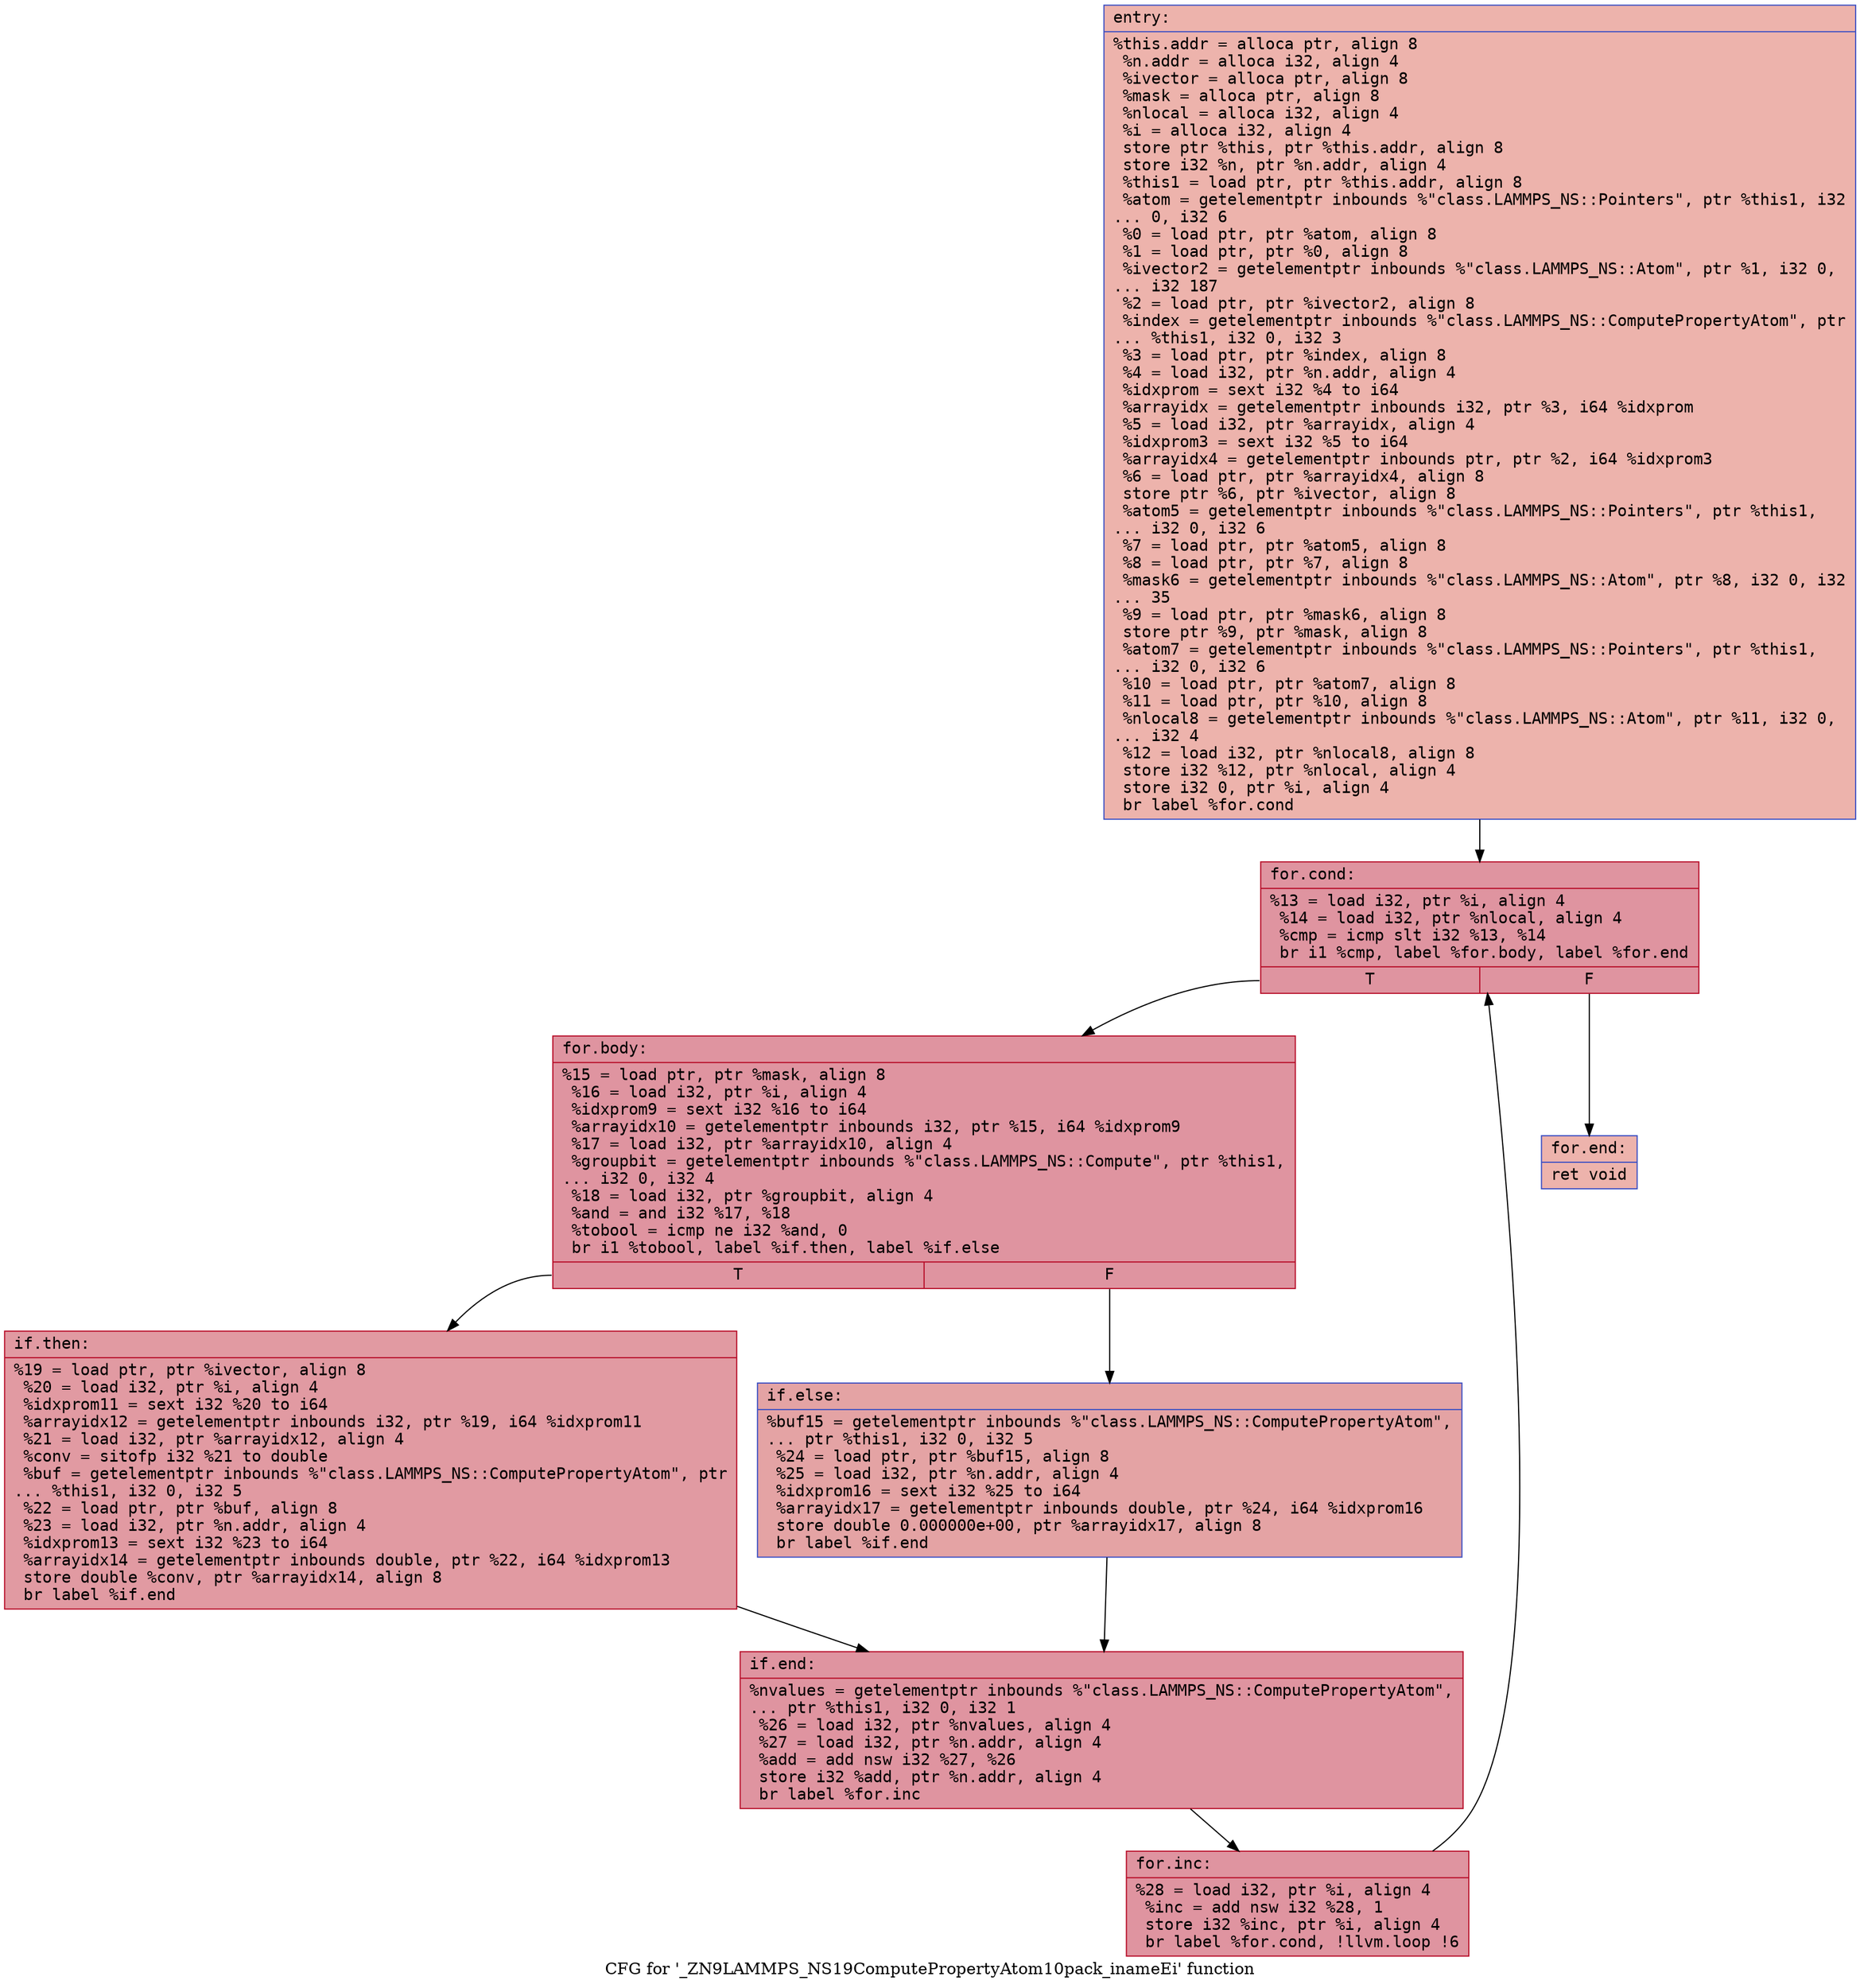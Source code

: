digraph "CFG for '_ZN9LAMMPS_NS19ComputePropertyAtom10pack_inameEi' function" {
	label="CFG for '_ZN9LAMMPS_NS19ComputePropertyAtom10pack_inameEi' function";

	Node0x55e557d3bc90 [shape=record,color="#3d50c3ff", style=filled, fillcolor="#d6524470" fontname="Courier",label="{entry:\l|  %this.addr = alloca ptr, align 8\l  %n.addr = alloca i32, align 4\l  %ivector = alloca ptr, align 8\l  %mask = alloca ptr, align 8\l  %nlocal = alloca i32, align 4\l  %i = alloca i32, align 4\l  store ptr %this, ptr %this.addr, align 8\l  store i32 %n, ptr %n.addr, align 4\l  %this1 = load ptr, ptr %this.addr, align 8\l  %atom = getelementptr inbounds %\"class.LAMMPS_NS::Pointers\", ptr %this1, i32\l... 0, i32 6\l  %0 = load ptr, ptr %atom, align 8\l  %1 = load ptr, ptr %0, align 8\l  %ivector2 = getelementptr inbounds %\"class.LAMMPS_NS::Atom\", ptr %1, i32 0,\l... i32 187\l  %2 = load ptr, ptr %ivector2, align 8\l  %index = getelementptr inbounds %\"class.LAMMPS_NS::ComputePropertyAtom\", ptr\l... %this1, i32 0, i32 3\l  %3 = load ptr, ptr %index, align 8\l  %4 = load i32, ptr %n.addr, align 4\l  %idxprom = sext i32 %4 to i64\l  %arrayidx = getelementptr inbounds i32, ptr %3, i64 %idxprom\l  %5 = load i32, ptr %arrayidx, align 4\l  %idxprom3 = sext i32 %5 to i64\l  %arrayidx4 = getelementptr inbounds ptr, ptr %2, i64 %idxprom3\l  %6 = load ptr, ptr %arrayidx4, align 8\l  store ptr %6, ptr %ivector, align 8\l  %atom5 = getelementptr inbounds %\"class.LAMMPS_NS::Pointers\", ptr %this1,\l... i32 0, i32 6\l  %7 = load ptr, ptr %atom5, align 8\l  %8 = load ptr, ptr %7, align 8\l  %mask6 = getelementptr inbounds %\"class.LAMMPS_NS::Atom\", ptr %8, i32 0, i32\l... 35\l  %9 = load ptr, ptr %mask6, align 8\l  store ptr %9, ptr %mask, align 8\l  %atom7 = getelementptr inbounds %\"class.LAMMPS_NS::Pointers\", ptr %this1,\l... i32 0, i32 6\l  %10 = load ptr, ptr %atom7, align 8\l  %11 = load ptr, ptr %10, align 8\l  %nlocal8 = getelementptr inbounds %\"class.LAMMPS_NS::Atom\", ptr %11, i32 0,\l... i32 4\l  %12 = load i32, ptr %nlocal8, align 8\l  store i32 %12, ptr %nlocal, align 4\l  store i32 0, ptr %i, align 4\l  br label %for.cond\l}"];
	Node0x55e557d3bc90 -> Node0x55e557d3d480[tooltip="entry -> for.cond\nProbability 100.00%" ];
	Node0x55e557d3d480 [shape=record,color="#b70d28ff", style=filled, fillcolor="#b70d2870" fontname="Courier",label="{for.cond:\l|  %13 = load i32, ptr %i, align 4\l  %14 = load i32, ptr %nlocal, align 4\l  %cmp = icmp slt i32 %13, %14\l  br i1 %cmp, label %for.body, label %for.end\l|{<s0>T|<s1>F}}"];
	Node0x55e557d3d480:s0 -> Node0x55e557d3d720[tooltip="for.cond -> for.body\nProbability 96.88%" ];
	Node0x55e557d3d480:s1 -> Node0x55e557d3d7a0[tooltip="for.cond -> for.end\nProbability 3.12%" ];
	Node0x55e557d3d720 [shape=record,color="#b70d28ff", style=filled, fillcolor="#b70d2870" fontname="Courier",label="{for.body:\l|  %15 = load ptr, ptr %mask, align 8\l  %16 = load i32, ptr %i, align 4\l  %idxprom9 = sext i32 %16 to i64\l  %arrayidx10 = getelementptr inbounds i32, ptr %15, i64 %idxprom9\l  %17 = load i32, ptr %arrayidx10, align 4\l  %groupbit = getelementptr inbounds %\"class.LAMMPS_NS::Compute\", ptr %this1,\l... i32 0, i32 4\l  %18 = load i32, ptr %groupbit, align 4\l  %and = and i32 %17, %18\l  %tobool = icmp ne i32 %and, 0\l  br i1 %tobool, label %if.then, label %if.else\l|{<s0>T|<s1>F}}"];
	Node0x55e557d3d720:s0 -> Node0x55e557d3e000[tooltip="for.body -> if.then\nProbability 62.50%" ];
	Node0x55e557d3d720:s1 -> Node0x55e557d3e070[tooltip="for.body -> if.else\nProbability 37.50%" ];
	Node0x55e557d3e000 [shape=record,color="#b70d28ff", style=filled, fillcolor="#bb1b2c70" fontname="Courier",label="{if.then:\l|  %19 = load ptr, ptr %ivector, align 8\l  %20 = load i32, ptr %i, align 4\l  %idxprom11 = sext i32 %20 to i64\l  %arrayidx12 = getelementptr inbounds i32, ptr %19, i64 %idxprom11\l  %21 = load i32, ptr %arrayidx12, align 4\l  %conv = sitofp i32 %21 to double\l  %buf = getelementptr inbounds %\"class.LAMMPS_NS::ComputePropertyAtom\", ptr\l... %this1, i32 0, i32 5\l  %22 = load ptr, ptr %buf, align 8\l  %23 = load i32, ptr %n.addr, align 4\l  %idxprom13 = sext i32 %23 to i64\l  %arrayidx14 = getelementptr inbounds double, ptr %22, i64 %idxprom13\l  store double %conv, ptr %arrayidx14, align 8\l  br label %if.end\l}"];
	Node0x55e557d3e000 -> Node0x55e557d3e900[tooltip="if.then -> if.end\nProbability 100.00%" ];
	Node0x55e557d3e070 [shape=record,color="#3d50c3ff", style=filled, fillcolor="#c32e3170" fontname="Courier",label="{if.else:\l|  %buf15 = getelementptr inbounds %\"class.LAMMPS_NS::ComputePropertyAtom\",\l... ptr %this1, i32 0, i32 5\l  %24 = load ptr, ptr %buf15, align 8\l  %25 = load i32, ptr %n.addr, align 4\l  %idxprom16 = sext i32 %25 to i64\l  %arrayidx17 = getelementptr inbounds double, ptr %24, i64 %idxprom16\l  store double 0.000000e+00, ptr %arrayidx17, align 8\l  br label %if.end\l}"];
	Node0x55e557d3e070 -> Node0x55e557d3e900[tooltip="if.else -> if.end\nProbability 100.00%" ];
	Node0x55e557d3e900 [shape=record,color="#b70d28ff", style=filled, fillcolor="#b70d2870" fontname="Courier",label="{if.end:\l|  %nvalues = getelementptr inbounds %\"class.LAMMPS_NS::ComputePropertyAtom\",\l... ptr %this1, i32 0, i32 1\l  %26 = load i32, ptr %nvalues, align 4\l  %27 = load i32, ptr %n.addr, align 4\l  %add = add nsw i32 %27, %26\l  store i32 %add, ptr %n.addr, align 4\l  br label %for.inc\l}"];
	Node0x55e557d3e900 -> Node0x55e557d3f170[tooltip="if.end -> for.inc\nProbability 100.00%" ];
	Node0x55e557d3f170 [shape=record,color="#b70d28ff", style=filled, fillcolor="#b70d2870" fontname="Courier",label="{for.inc:\l|  %28 = load i32, ptr %i, align 4\l  %inc = add nsw i32 %28, 1\l  store i32 %inc, ptr %i, align 4\l  br label %for.cond, !llvm.loop !6\l}"];
	Node0x55e557d3f170 -> Node0x55e557d3d480[tooltip="for.inc -> for.cond\nProbability 100.00%" ];
	Node0x55e557d3d7a0 [shape=record,color="#3d50c3ff", style=filled, fillcolor="#d6524470" fontname="Courier",label="{for.end:\l|  ret void\l}"];
}
